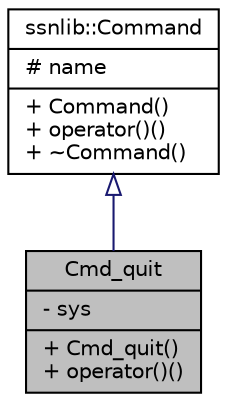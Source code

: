 digraph "Cmd_quit"
{
  edge [fontname="Helvetica",fontsize="10",labelfontname="Helvetica",labelfontsize="10"];
  node [fontname="Helvetica",fontsize="10",shape=record];
  Node1 [label="{Cmd_quit\n|- sys\l|+ Cmd_quit()\l+ operator()()\l}",height=0.2,width=0.4,color="black", fillcolor="grey75", style="filled", fontcolor="black"];
  Node2 -> Node1 [dir="back",color="midnightblue",fontsize="10",style="solid",arrowtail="onormal",fontname="Helvetica"];
  Node2 [label="{ssnlib::Command\n|# name\l|+ Command()\l+ operator()()\l+ ~Command()\l}",height=0.2,width=0.4,color="black", fillcolor="white", style="filled",URL="$classssnlib_1_1Command.html"];
}
